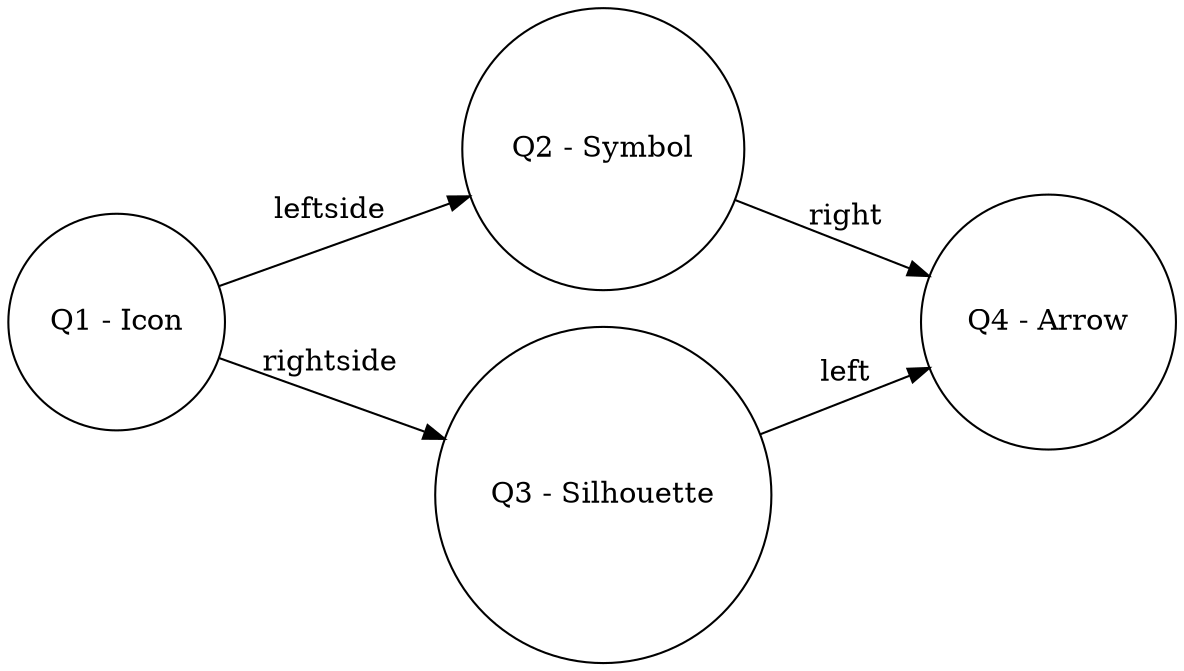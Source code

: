 digraph "Feature Structure" {
	rankdir=LR size="8,5"
	node [shape=circle]
	"Q1 - Icon"
	"Q2 - Symbol"
	"Q3 - Silhouette"
	"Q4 - Arrow"
	"Q1 - Icon" -> "Q2 - Symbol" [label=leftside]
	"Q2 - Symbol" -> "Q4 - Arrow" [label=right]
	"Q1 - Icon" -> "Q3 - Silhouette" [label=rightside]
	"Q3 - Silhouette" -> "Q4 - Arrow" [label=left]
}
